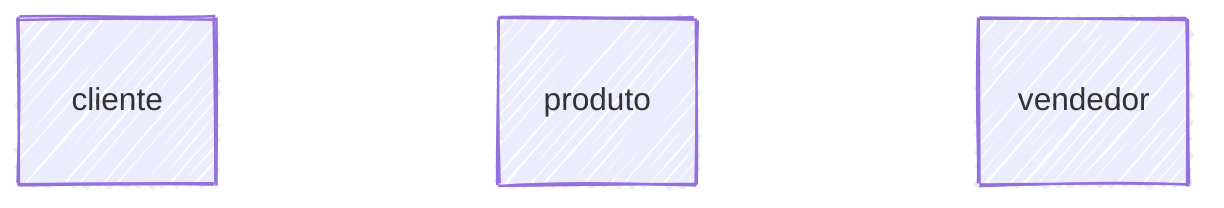 ---
config:
    title: Modelagem de dados conceitual
    theme: dark;
    look: handDrawn
---

erDiagram 
    cliente
    produto
    vendedor